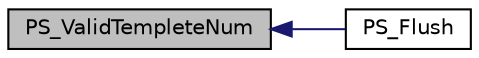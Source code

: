 digraph "PS_ValidTempleteNum"
{
  edge [fontname="Helvetica",fontsize="10",labelfontname="Helvetica",labelfontsize="10"];
  node [fontname="Helvetica",fontsize="10",shape=record];
  rankdir="LR";
  Node1 [label="PS_ValidTempleteNum",height=0.2,width=0.4,color="black", fillcolor="grey75", style="filled", fontcolor="black"];
  Node1 -> Node2 [dir="back",color="midnightblue",fontsize="10",style="solid"];
  Node2 [label="PS_Flush",height=0.2,width=0.4,color="black", fillcolor="white", style="filled",URL="$as608_8h.html#a2bfb02a967e1becc8c4526434a81fbd6"];
}
